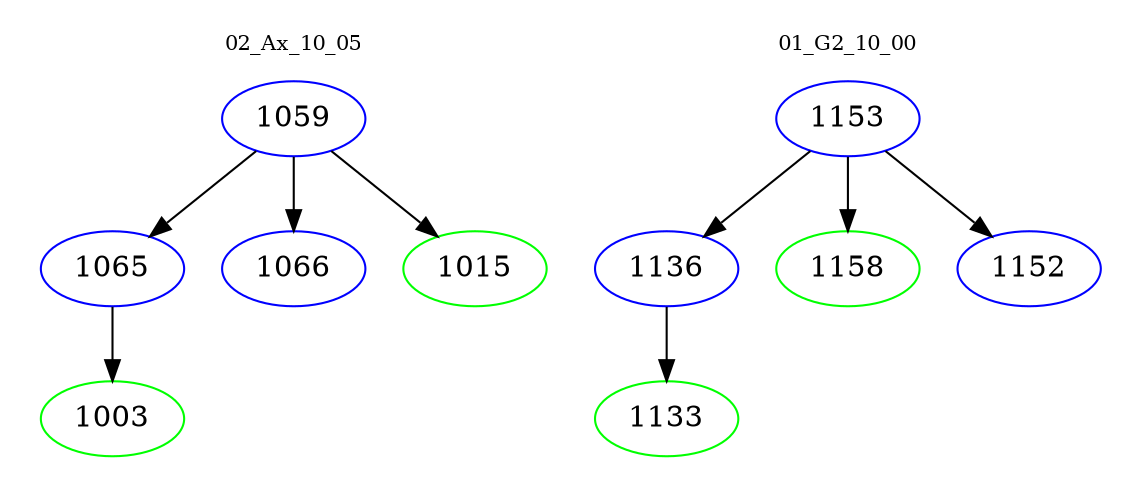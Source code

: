 digraph{
subgraph cluster_0 {
color = white
label = "02_Ax_10_05";
fontsize=10;
T0_1059 [label="1059", color="blue"]
T0_1059 -> T0_1065 [color="black"]
T0_1065 [label="1065", color="blue"]
T0_1065 -> T0_1003 [color="black"]
T0_1003 [label="1003", color="green"]
T0_1059 -> T0_1066 [color="black"]
T0_1066 [label="1066", color="blue"]
T0_1059 -> T0_1015 [color="black"]
T0_1015 [label="1015", color="green"]
}
subgraph cluster_1 {
color = white
label = "01_G2_10_00";
fontsize=10;
T1_1153 [label="1153", color="blue"]
T1_1153 -> T1_1136 [color="black"]
T1_1136 [label="1136", color="blue"]
T1_1136 -> T1_1133 [color="black"]
T1_1133 [label="1133", color="green"]
T1_1153 -> T1_1158 [color="black"]
T1_1158 [label="1158", color="green"]
T1_1153 -> T1_1152 [color="black"]
T1_1152 [label="1152", color="blue"]
}
}
